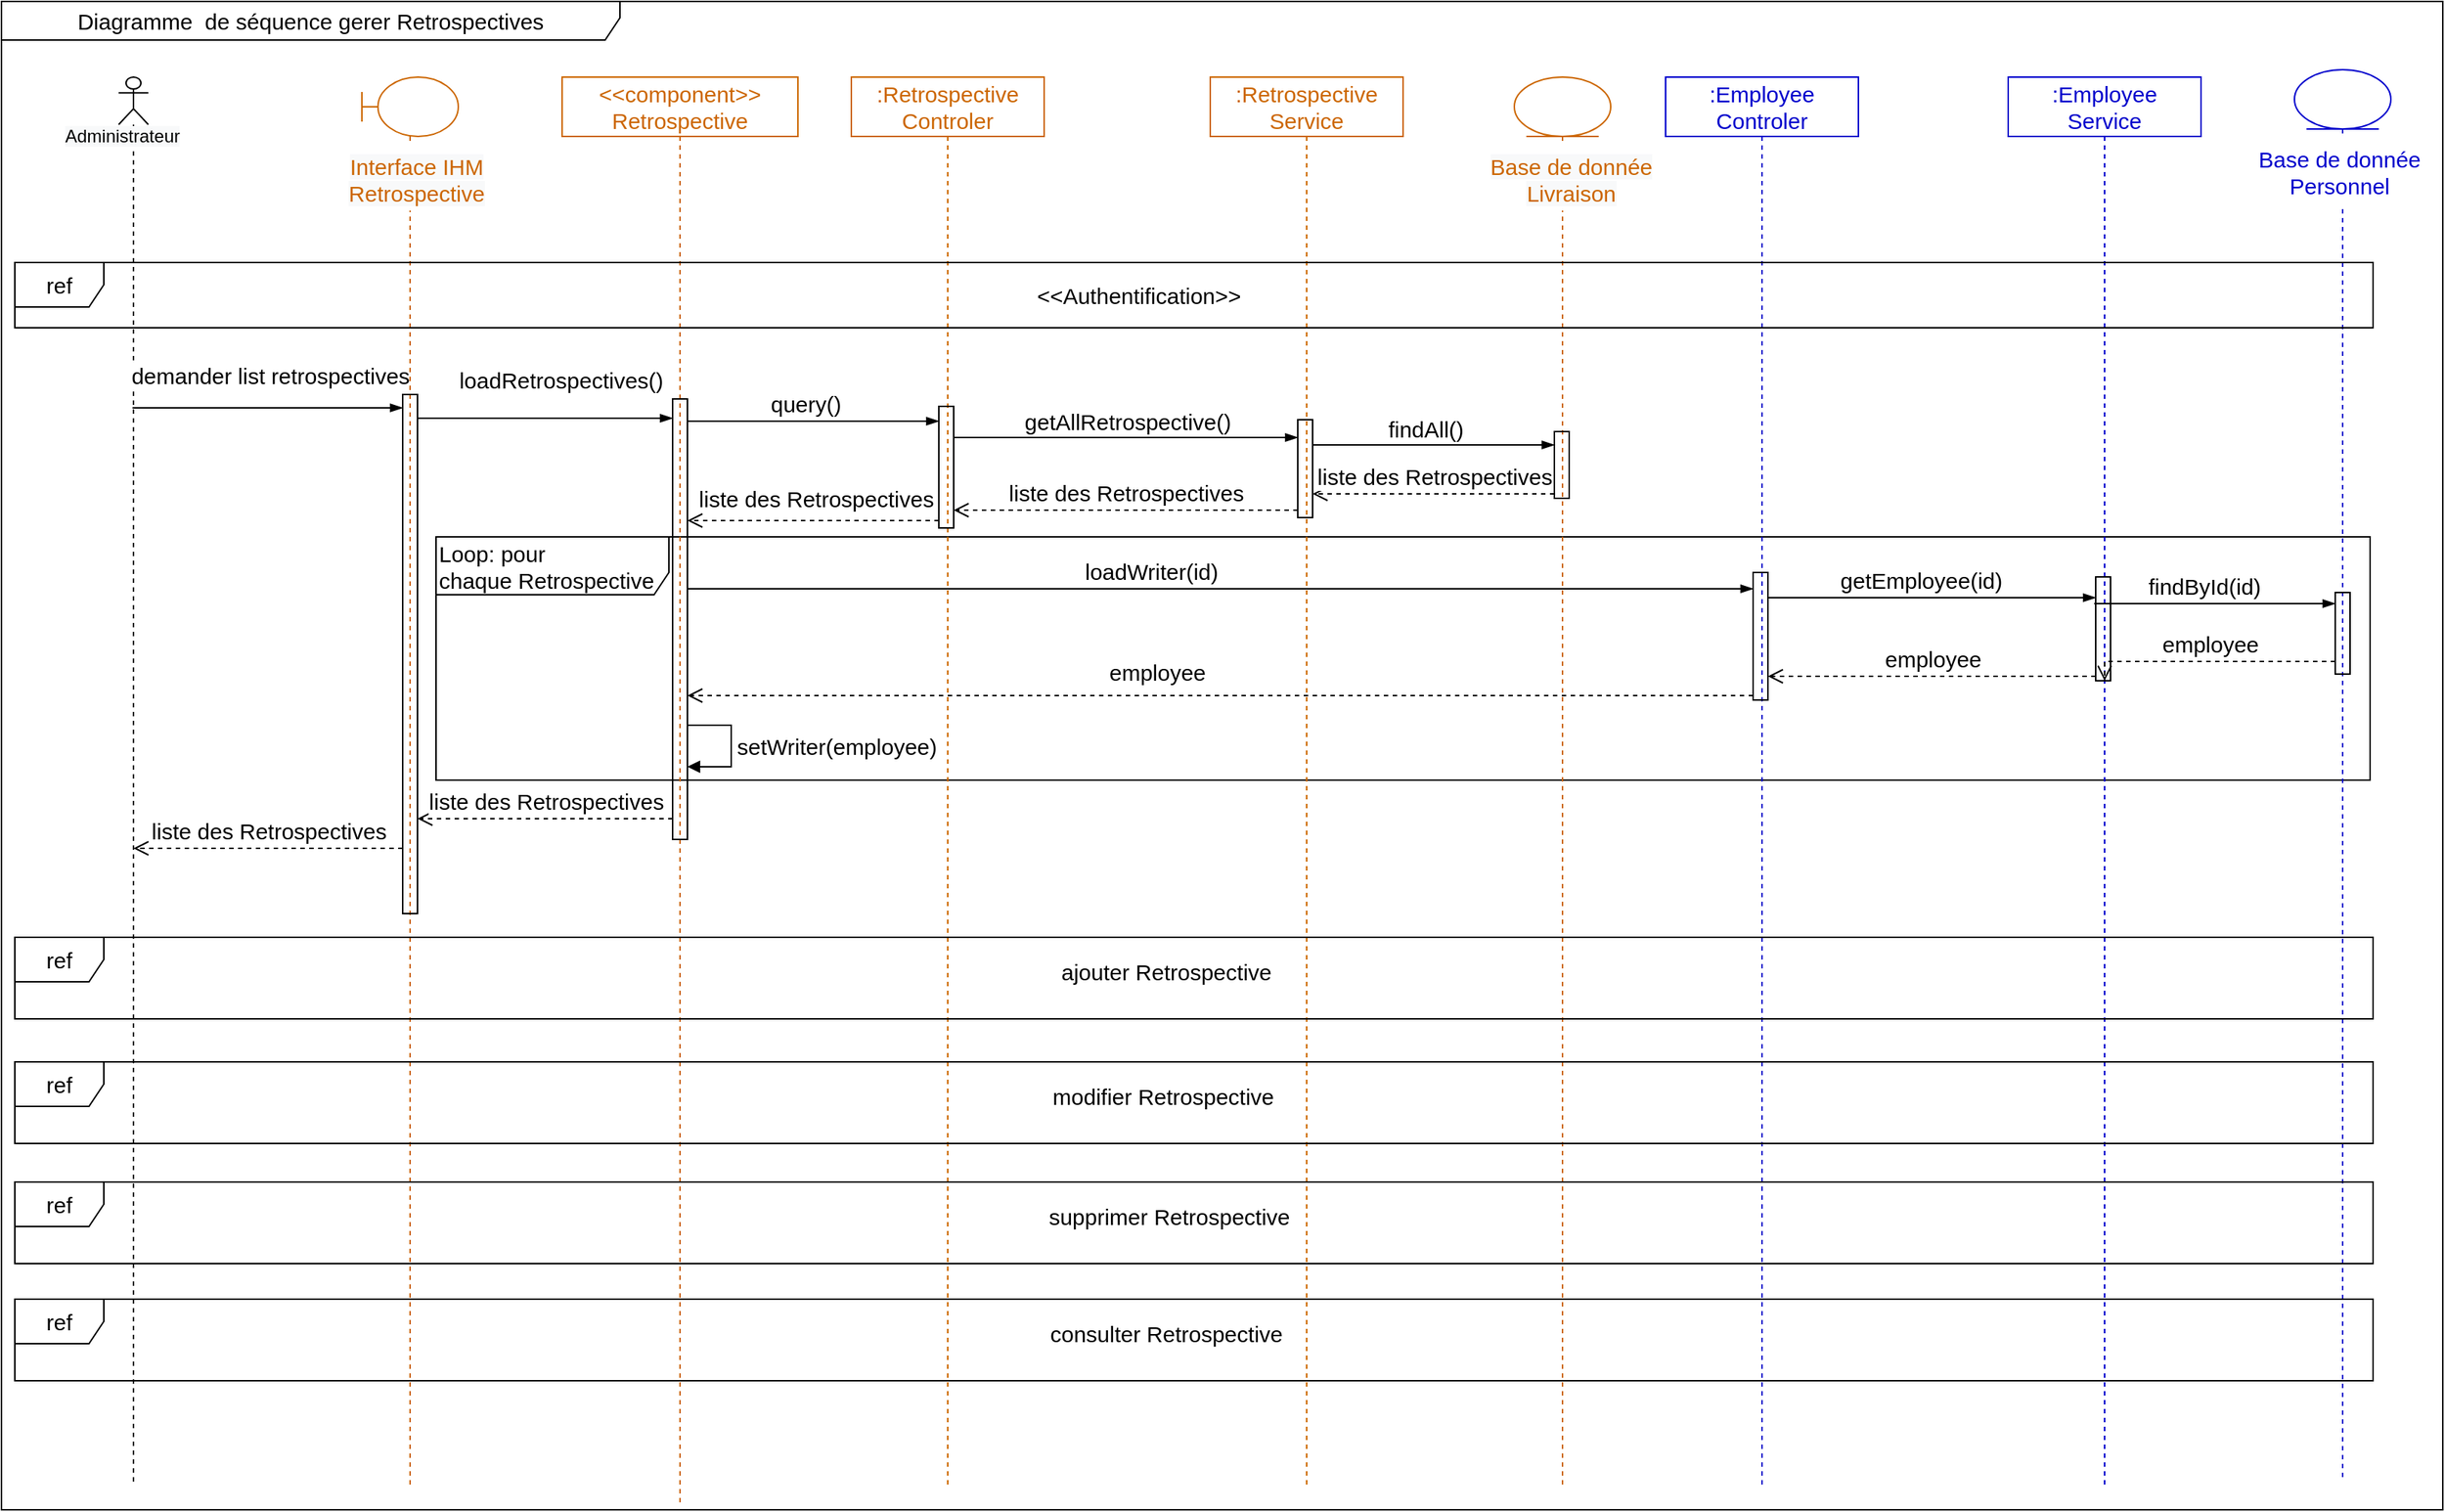 <mxfile version="20.2.5" type="github">
  <diagram id="VvyudCjk0OaHbRk3Dm0b" name="Page-1">
    <mxGraphModel dx="2044" dy="1048" grid="0" gridSize="10" guides="1" tooltips="1" connect="1" arrows="1" fold="1" page="1" pageScale="1" pageWidth="827" pageHeight="1169" math="0" shadow="0">
      <root>
        <mxCell id="0" />
        <mxCell id="1" parent="0" />
        <mxCell id="nF9e1iKVMJp6TbMQrtLM-103" value="Loop: pour &lt;br&gt;chaque&amp;nbsp;&lt;span style=&quot;background-color: initial; text-align: center;&quot;&gt;Retrospective&lt;/span&gt;" style="shape=umlFrame;whiteSpace=wrap;html=1;rounded=0;shadow=0;glass=0;sketch=0;fontSize=15;fillColor=none;width=157;height=39;align=left;" vertex="1" parent="1">
          <mxGeometry x="324" y="375" width="1304" height="164" as="geometry" />
        </mxCell>
        <mxCell id="nF9e1iKVMJp6TbMQrtLM-63" value=":Retrospective&lt;br&gt;Controler" style="shape=umlLifeline;perimeter=lifelinePerimeter;whiteSpace=wrap;html=1;container=1;collapsible=0;recursiveResize=0;outlineConnect=0;rounded=0;shadow=0;glass=0;sketch=0;fillColor=none;fontSize=15;fontColor=#CC6600;strokeColor=#CC6600;" vertex="1" parent="1">
          <mxGeometry x="604" y="65" width="130" height="950" as="geometry" />
        </mxCell>
        <mxCell id="nF9e1iKVMJp6TbMQrtLM-64" value="" style="html=1;points=[];perimeter=orthogonalPerimeter;rounded=0;shadow=0;glass=0;sketch=0;fontSize=15;fillColor=none;" vertex="1" parent="nF9e1iKVMJp6TbMQrtLM-63">
          <mxGeometry x="59" y="222" width="10" height="82" as="geometry" />
        </mxCell>
        <mxCell id="nF9e1iKVMJp6TbMQrtLM-65" value="" style="shape=umlLifeline;participant=umlActor;perimeter=lifelinePerimeter;whiteSpace=wrap;html=1;container=1;collapsible=0;recursiveResize=0;verticalAlign=top;spacingTop=36;outlineConnect=0;fillColor=none;size=32;sketch=0;shadow=0;rounded=0;glass=0;" vertex="1" parent="1">
          <mxGeometry x="110" y="65" width="20" height="950" as="geometry" />
        </mxCell>
        <mxCell id="nF9e1iKVMJp6TbMQrtLM-66" value="&lt;span style=&quot;color: rgb(0, 0, 0); font-family: Helvetica; font-size: 12px; font-style: normal; font-variant-ligatures: normal; font-variant-caps: normal; font-weight: 400; letter-spacing: normal; orphans: 2; text-align: center; text-indent: 0px; text-transform: none; widows: 2; word-spacing: 0px; -webkit-text-stroke-width: 0px; background-color: rgb(248, 249, 250); text-decoration-thickness: initial; text-decoration-style: initial; text-decoration-color: initial; float: none; display: inline !important;&quot;&gt;Administrateur&lt;/span&gt;" style="text;whiteSpace=wrap;html=1;" vertex="1" parent="1">
          <mxGeometry x="72" y="91" width="105" height="36" as="geometry" />
        </mxCell>
        <mxCell id="nF9e1iKVMJp6TbMQrtLM-67" value=":Retrospective&lt;br&gt;Service" style="shape=umlLifeline;perimeter=lifelinePerimeter;whiteSpace=wrap;html=1;container=1;collapsible=0;recursiveResize=0;outlineConnect=0;rounded=0;shadow=0;glass=0;sketch=0;fillColor=none;fontSize=15;fontColor=#CC6600;strokeColor=#CC6600;" vertex="1" parent="1">
          <mxGeometry x="846" y="65" width="130" height="950" as="geometry" />
        </mxCell>
        <mxCell id="nF9e1iKVMJp6TbMQrtLM-68" value="" style="html=1;points=[];perimeter=orthogonalPerimeter;rounded=0;shadow=0;glass=0;sketch=0;fontSize=15;fillColor=none;" vertex="1" parent="nF9e1iKVMJp6TbMQrtLM-67">
          <mxGeometry x="59" y="231" width="10" height="66" as="geometry" />
        </mxCell>
        <mxCell id="nF9e1iKVMJp6TbMQrtLM-69" value="" style="shape=umlLifeline;participant=umlEntity;perimeter=lifelinePerimeter;whiteSpace=wrap;html=1;container=1;collapsible=0;recursiveResize=0;verticalAlign=top;spacingTop=36;outlineConnect=0;rounded=0;shadow=0;glass=0;sketch=0;fontSize=15;fillColor=none;fontColor=#CC6600;strokeColor=#CC6600;" vertex="1" parent="1">
          <mxGeometry x="1051" y="65" width="65" height="950" as="geometry" />
        </mxCell>
        <mxCell id="nF9e1iKVMJp6TbMQrtLM-70" value="" style="html=1;points=[];perimeter=orthogonalPerimeter;rounded=0;shadow=0;glass=0;sketch=0;fontSize=15;fillColor=none;" vertex="1" parent="nF9e1iKVMJp6TbMQrtLM-69">
          <mxGeometry x="27" y="239" width="10" height="45" as="geometry" />
        </mxCell>
        <mxCell id="nF9e1iKVMJp6TbMQrtLM-71" value="&lt;span style=&quot;font-family: Helvetica; font-size: 15px; font-style: normal; font-variant-ligatures: normal; font-variant-caps: normal; font-weight: 400; letter-spacing: normal; orphans: 2; text-indent: 0px; text-transform: none; widows: 2; word-spacing: 0px; -webkit-text-stroke-width: 0px; background-color: rgb(248, 249, 250); text-decoration-thickness: initial; text-decoration-style: initial; text-decoration-color: initial; float: none; display: inline !important;&quot;&gt;Base de donnée&lt;br&gt;Livraison&lt;br&gt;&lt;/span&gt;" style="text;whiteSpace=wrap;html=1;fontSize=15;align=center;fillColor=default;fontColor=#CC6600;" vertex="1" parent="nF9e1iKVMJp6TbMQrtLM-69">
          <mxGeometry x="-21" y="45" width="119" height="45" as="geometry" />
        </mxCell>
        <mxCell id="nF9e1iKVMJp6TbMQrtLM-72" value="" style="shape=umlLifeline;participant=umlBoundary;perimeter=lifelinePerimeter;whiteSpace=wrap;html=1;container=1;collapsible=0;recursiveResize=0;verticalAlign=top;spacingTop=36;outlineConnect=0;rounded=0;shadow=0;glass=0;sketch=0;fontSize=15;fillColor=none;fontColor=#CC6600;strokeColor=#CC6600;" vertex="1" parent="1">
          <mxGeometry x="274" y="65" width="65" height="950" as="geometry" />
        </mxCell>
        <mxCell id="nF9e1iKVMJp6TbMQrtLM-73" value="&lt;span style=&quot;font-family: Helvetica; font-size: 15px; font-style: normal; font-variant-ligatures: normal; font-variant-caps: normal; font-weight: 400; letter-spacing: normal; orphans: 2; text-indent: 0px; text-transform: none; widows: 2; word-spacing: 0px; -webkit-text-stroke-width: 0px; background-color: rgb(248, 249, 250); text-decoration-thickness: initial; text-decoration-style: initial; text-decoration-color: initial; float: none; display: inline !important;&quot;&gt;Interface IHM&lt;/span&gt;&lt;br style=&quot;font-family: Helvetica; font-size: 15px; font-style: normal; font-variant-ligatures: normal; font-variant-caps: normal; font-weight: 400; letter-spacing: normal; orphans: 2; text-indent: 0px; text-transform: none; widows: 2; word-spacing: 0px; -webkit-text-stroke-width: 0px; background-color: rgb(248, 249, 250); text-decoration-thickness: initial; text-decoration-style: initial; text-decoration-color: initial;&quot;&gt;&lt;span style=&quot;font-family: Helvetica; font-size: 15px; font-style: normal; font-variant-ligatures: normal; font-variant-caps: normal; font-weight: 400; letter-spacing: normal; orphans: 2; text-indent: 0px; text-transform: none; widows: 2; word-spacing: 0px; -webkit-text-stroke-width: 0px; background-color: rgb(248, 249, 250); text-decoration-thickness: initial; text-decoration-style: initial; text-decoration-color: initial; float: none; display: inline !important;&quot;&gt;Retrospective&lt;/span&gt;" style="text;whiteSpace=wrap;html=1;fontSize=15;align=center;fillColor=default;fontColor=#CC6600;" vertex="1" parent="nF9e1iKVMJp6TbMQrtLM-72">
          <mxGeometry x="-24" y="45" width="122" height="45" as="geometry" />
        </mxCell>
        <mxCell id="nF9e1iKVMJp6TbMQrtLM-74" value="" style="html=1;points=[];perimeter=orthogonalPerimeter;rounded=0;shadow=0;glass=0;sketch=0;fontSize=15;fillColor=none;" vertex="1" parent="nF9e1iKVMJp6TbMQrtLM-72">
          <mxGeometry x="27.5" y="214" width="10" height="350" as="geometry" />
        </mxCell>
        <mxCell id="nF9e1iKVMJp6TbMQrtLM-75" value=":Employee&lt;br&gt;Controler" style="shape=umlLifeline;perimeter=lifelinePerimeter;whiteSpace=wrap;html=1;container=1;collapsible=0;recursiveResize=0;outlineConnect=0;rounded=0;shadow=0;glass=0;sketch=0;fillColor=none;fontSize=15;strokeColor=#0000CC;fontColor=#0000CC;" vertex="1" parent="1">
          <mxGeometry x="1153" y="65" width="130" height="950" as="geometry" />
        </mxCell>
        <mxCell id="nF9e1iKVMJp6TbMQrtLM-76" value="" style="html=1;points=[];perimeter=orthogonalPerimeter;rounded=0;shadow=0;glass=0;sketch=0;fontSize=15;fillColor=none;" vertex="1" parent="nF9e1iKVMJp6TbMQrtLM-75">
          <mxGeometry x="59" y="334" width="10" height="86" as="geometry" />
        </mxCell>
        <mxCell id="nF9e1iKVMJp6TbMQrtLM-77" value="" style="shape=umlLifeline;participant=umlEntity;perimeter=lifelinePerimeter;whiteSpace=wrap;html=1;container=1;collapsible=0;recursiveResize=0;verticalAlign=top;spacingTop=36;outlineConnect=0;rounded=0;shadow=0;glass=0;sketch=0;fontSize=15;fillColor=none;strokeColor=#0000CC;" vertex="1" parent="1">
          <mxGeometry x="1577" y="60" width="65" height="950" as="geometry" />
        </mxCell>
        <mxCell id="nF9e1iKVMJp6TbMQrtLM-78" value="Base de donnée&lt;br&gt;Personnel" style="text;whiteSpace=wrap;html=1;fontSize=15;align=center;fillColor=default;fontColor=#0000CC;" vertex="1" parent="nF9e1iKVMJp6TbMQrtLM-77">
          <mxGeometry x="-33" y="45" width="127" height="48" as="geometry" />
        </mxCell>
        <mxCell id="nF9e1iKVMJp6TbMQrtLM-79" value="" style="html=1;points=[];perimeter=orthogonalPerimeter;rounded=0;shadow=0;glass=0;sketch=0;fontSize=15;fillColor=none;" vertex="1" parent="nF9e1iKVMJp6TbMQrtLM-77">
          <mxGeometry x="27.5" y="352.5" width="10" height="55" as="geometry" />
        </mxCell>
        <mxCell id="nF9e1iKVMJp6TbMQrtLM-80" value=":Employee&lt;br&gt;Service" style="shape=umlLifeline;perimeter=lifelinePerimeter;whiteSpace=wrap;html=1;container=1;collapsible=0;recursiveResize=0;outlineConnect=0;rounded=0;shadow=0;glass=0;sketch=0;fillColor=none;fontSize=15;strokeColor=#0000CC;fontColor=#0000CC;" vertex="1" parent="1">
          <mxGeometry x="1384" y="65" width="130" height="950" as="geometry" />
        </mxCell>
        <mxCell id="nF9e1iKVMJp6TbMQrtLM-81" value="" style="html=1;points=[];perimeter=orthogonalPerimeter;rounded=0;shadow=0;glass=0;sketch=0;fontSize=15;fillColor=none;" vertex="1" parent="nF9e1iKVMJp6TbMQrtLM-80">
          <mxGeometry x="59" y="337" width="10" height="70" as="geometry" />
        </mxCell>
        <mxCell id="nF9e1iKVMJp6TbMQrtLM-82" value="" style="edgeStyle=elbowEdgeStyle;fontSize=12;html=1;endArrow=blockThin;endFill=1;rounded=0;" edge="1" parent="1" target="nF9e1iKVMJp6TbMQrtLM-74">
          <mxGeometry width="160" relative="1" as="geometry">
            <mxPoint x="119.324" y="288" as="sourcePoint" />
            <mxPoint x="258.5" y="288" as="targetPoint" />
            <Array as="points">
              <mxPoint x="190" y="288" />
              <mxPoint x="171" y="261" />
            </Array>
          </mxGeometry>
        </mxCell>
        <mxCell id="nF9e1iKVMJp6TbMQrtLM-83" value="demander list retrospectives" style="edgeLabel;html=1;align=center;verticalAlign=middle;resizable=0;points=[];fontSize=15;" vertex="1" connectable="0" parent="nF9e1iKVMJp6TbMQrtLM-82">
          <mxGeometry x="-0.395" relative="1" as="geometry">
            <mxPoint x="37" y="-22" as="offset" />
          </mxGeometry>
        </mxCell>
        <mxCell id="nF9e1iKVMJp6TbMQrtLM-84" value="" style="edgeStyle=elbowEdgeStyle;fontSize=12;html=1;endArrow=blockThin;endFill=1;rounded=0;" edge="1" parent="1" source="nF9e1iKVMJp6TbMQrtLM-105" target="nF9e1iKVMJp6TbMQrtLM-64">
          <mxGeometry width="160" relative="1" as="geometry">
            <mxPoint x="532" y="237" as="sourcePoint" />
            <mxPoint x="637" y="443" as="targetPoint" />
            <Array as="points">
              <mxPoint x="561" y="297" />
              <mxPoint x="444" y="291" />
              <mxPoint x="426" y="304" />
            </Array>
          </mxGeometry>
        </mxCell>
        <mxCell id="nF9e1iKVMJp6TbMQrtLM-85" value="query()" style="edgeLabel;html=1;align=center;verticalAlign=middle;resizable=0;points=[];fontSize=15;" vertex="1" connectable="0" parent="nF9e1iKVMJp6TbMQrtLM-84">
          <mxGeometry x="-0.219" y="3" relative="1" as="geometry">
            <mxPoint x="13" y="-9" as="offset" />
          </mxGeometry>
        </mxCell>
        <mxCell id="nF9e1iKVMJp6TbMQrtLM-86" value="" style="edgeStyle=elbowEdgeStyle;fontSize=12;html=1;endArrow=blockThin;endFill=1;rounded=0;" edge="1" parent="1" source="nF9e1iKVMJp6TbMQrtLM-64" target="nF9e1iKVMJp6TbMQrtLM-68">
          <mxGeometry width="160" relative="1" as="geometry">
            <mxPoint x="394" y="355" as="sourcePoint" />
            <mxPoint x="554" y="355" as="targetPoint" />
            <Array as="points">
              <mxPoint x="753" y="308" />
              <mxPoint x="602" y="293" />
              <mxPoint x="527" y="322" />
            </Array>
          </mxGeometry>
        </mxCell>
        <mxCell id="nF9e1iKVMJp6TbMQrtLM-87" value="getAllRetrospective()" style="edgeLabel;html=1;align=center;verticalAlign=middle;resizable=0;points=[];fontSize=15;" vertex="1" connectable="0" parent="nF9e1iKVMJp6TbMQrtLM-86">
          <mxGeometry x="0.124" relative="1" as="geometry">
            <mxPoint x="-14" y="-11" as="offset" />
          </mxGeometry>
        </mxCell>
        <mxCell id="nF9e1iKVMJp6TbMQrtLM-88" value="" style="edgeStyle=elbowEdgeStyle;fontSize=12;html=1;endArrow=blockThin;endFill=1;rounded=0;" edge="1" parent="1" source="nF9e1iKVMJp6TbMQrtLM-68" target="nF9e1iKVMJp6TbMQrtLM-70">
          <mxGeometry width="160" relative="1" as="geometry">
            <mxPoint x="474" y="355" as="sourcePoint" />
            <mxPoint x="634" y="355" as="targetPoint" />
            <Array as="points">
              <mxPoint x="927" y="313" />
              <mxPoint x="766" y="318" />
            </Array>
          </mxGeometry>
        </mxCell>
        <mxCell id="nF9e1iKVMJp6TbMQrtLM-89" value="findAll()" style="edgeLabel;html=1;align=center;verticalAlign=middle;resizable=0;points=[];fontSize=15;" vertex="1" connectable="0" parent="nF9e1iKVMJp6TbMQrtLM-88">
          <mxGeometry x="-0.356" y="2" relative="1" as="geometry">
            <mxPoint x="23" y="-9" as="offset" />
          </mxGeometry>
        </mxCell>
        <mxCell id="nF9e1iKVMJp6TbMQrtLM-90" value="liste des Retrospectives" style="html=1;verticalAlign=bottom;endArrow=open;dashed=1;endSize=8;rounded=0;fontSize=15;" edge="1" parent="1" source="nF9e1iKVMJp6TbMQrtLM-70" target="nF9e1iKVMJp6TbMQrtLM-68">
          <mxGeometry relative="1" as="geometry">
            <mxPoint x="806" y="342" as="sourcePoint" />
            <mxPoint x="668" y="342" as="targetPoint" />
            <Array as="points">
              <mxPoint x="948" y="346" />
            </Array>
          </mxGeometry>
        </mxCell>
        <mxCell id="nF9e1iKVMJp6TbMQrtLM-91" value="liste des Retrospectives" style="html=1;verticalAlign=bottom;endArrow=open;dashed=1;endSize=8;rounded=0;fontSize=15;" edge="1" parent="1" source="nF9e1iKVMJp6TbMQrtLM-68" target="nF9e1iKVMJp6TbMQrtLM-64">
          <mxGeometry relative="1" as="geometry">
            <mxPoint x="658" y="347" as="sourcePoint" />
            <mxPoint x="477" y="347" as="targetPoint" />
            <Array as="points">
              <mxPoint x="758" y="357" />
            </Array>
          </mxGeometry>
        </mxCell>
        <mxCell id="nF9e1iKVMJp6TbMQrtLM-92" value="liste des Retrospectives" style="html=1;verticalAlign=bottom;endArrow=open;dashed=1;endSize=8;rounded=0;fontSize=15;" edge="1" parent="1" source="nF9e1iKVMJp6TbMQrtLM-64" target="nF9e1iKVMJp6TbMQrtLM-105">
          <mxGeometry x="-0.019" y="-3" relative="1" as="geometry">
            <mxPoint x="479" y="359" as="sourcePoint" />
            <mxPoint x="298" y="359" as="targetPoint" />
            <Array as="points">
              <mxPoint x="512" y="364" />
            </Array>
            <mxPoint as="offset" />
          </mxGeometry>
        </mxCell>
        <mxCell id="nF9e1iKVMJp6TbMQrtLM-93" value="" style="edgeStyle=elbowEdgeStyle;fontSize=12;html=1;endArrow=blockThin;endFill=1;rounded=0;" edge="1" parent="1" source="nF9e1iKVMJp6TbMQrtLM-105" target="nF9e1iKVMJp6TbMQrtLM-76">
          <mxGeometry width="160" relative="1" as="geometry">
            <mxPoint x="312" y="410" as="sourcePoint" />
            <mxPoint x="985.5" y="410" as="targetPoint" />
            <Array as="points">
              <mxPoint x="873" y="410" />
            </Array>
          </mxGeometry>
        </mxCell>
        <mxCell id="nF9e1iKVMJp6TbMQrtLM-94" value="loadWriter(id)" style="edgeLabel;html=1;align=center;verticalAlign=middle;resizable=0;points=[];fontSize=15;" vertex="1" connectable="0" parent="nF9e1iKVMJp6TbMQrtLM-93">
          <mxGeometry x="-0.256" y="-3" relative="1" as="geometry">
            <mxPoint x="45" y="-15" as="offset" />
          </mxGeometry>
        </mxCell>
        <mxCell id="nF9e1iKVMJp6TbMQrtLM-95" value="" style="fontSize=12;html=1;endArrow=blockThin;endFill=1;rounded=0;" edge="1" parent="1" source="nF9e1iKVMJp6TbMQrtLM-76" target="nF9e1iKVMJp6TbMQrtLM-81">
          <mxGeometry width="160" relative="1" as="geometry">
            <mxPoint x="917" y="389" as="sourcePoint" />
            <mxPoint x="1077" y="389" as="targetPoint" />
            <Array as="points">
              <mxPoint x="1263" y="416" />
            </Array>
          </mxGeometry>
        </mxCell>
        <mxCell id="nF9e1iKVMJp6TbMQrtLM-96" value="getEmployee(id)" style="edgeLabel;html=1;align=center;verticalAlign=middle;resizable=0;points=[];fontSize=15;" vertex="1" connectable="0" parent="nF9e1iKVMJp6TbMQrtLM-95">
          <mxGeometry x="-0.254" y="1" relative="1" as="geometry">
            <mxPoint x="20" y="-11" as="offset" />
          </mxGeometry>
        </mxCell>
        <mxCell id="nF9e1iKVMJp6TbMQrtLM-97" value="" style="edgeStyle=elbowEdgeStyle;fontSize=12;html=1;endArrow=blockThin;endFill=1;rounded=0;" edge="1" parent="1" source="nF9e1iKVMJp6TbMQrtLM-81" target="nF9e1iKVMJp6TbMQrtLM-79">
          <mxGeometry width="160" relative="1" as="geometry">
            <mxPoint x="1065" y="396" as="sourcePoint" />
            <mxPoint x="1225" y="396" as="targetPoint" />
            <Array as="points">
              <mxPoint x="1442" y="420" />
              <mxPoint x="1334" y="409" />
            </Array>
          </mxGeometry>
        </mxCell>
        <mxCell id="nF9e1iKVMJp6TbMQrtLM-98" value="findById(id)" style="edgeLabel;html=1;align=center;verticalAlign=middle;resizable=0;points=[];fontSize=15;" vertex="1" connectable="0" parent="nF9e1iKVMJp6TbMQrtLM-97">
          <mxGeometry x="-0.269" y="1" relative="1" as="geometry">
            <mxPoint x="15" y="-11" as="offset" />
          </mxGeometry>
        </mxCell>
        <mxCell id="nF9e1iKVMJp6TbMQrtLM-99" value="employee" style="html=1;verticalAlign=bottom;endArrow=open;dashed=1;endSize=8;rounded=0;fontSize=15;" edge="1" parent="1" source="nF9e1iKVMJp6TbMQrtLM-79" target="nF9e1iKVMJp6TbMQrtLM-81">
          <mxGeometry relative="1" as="geometry">
            <mxPoint x="1511" y="460" as="sourcePoint" />
            <mxPoint x="1221" y="462" as="targetPoint" />
            <Array as="points">
              <mxPoint x="1449" y="459" />
            </Array>
          </mxGeometry>
        </mxCell>
        <mxCell id="nF9e1iKVMJp6TbMQrtLM-100" value="employee" style="html=1;verticalAlign=bottom;endArrow=open;dashed=1;endSize=8;rounded=0;fontSize=15;" edge="1" parent="1" source="nF9e1iKVMJp6TbMQrtLM-81" target="nF9e1iKVMJp6TbMQrtLM-76">
          <mxGeometry relative="1" as="geometry">
            <mxPoint x="1158" y="471" as="sourcePoint" />
            <mxPoint x="991" y="471" as="targetPoint" />
            <Array as="points">
              <mxPoint x="1237" y="469" />
            </Array>
          </mxGeometry>
        </mxCell>
        <mxCell id="nF9e1iKVMJp6TbMQrtLM-101" value="employee" style="html=1;verticalAlign=bottom;endArrow=open;dashed=1;endSize=8;rounded=0;fontSize=15;startArrow=none;" edge="1" parent="1" source="nF9e1iKVMJp6TbMQrtLM-76" target="nF9e1iKVMJp6TbMQrtLM-105">
          <mxGeometry x="0.121" y="-4" relative="1" as="geometry">
            <mxPoint x="981" y="481.0" as="sourcePoint" />
            <mxPoint x="312" y="396.509" as="targetPoint" />
            <Array as="points">
              <mxPoint x="964" y="482" />
            </Array>
            <mxPoint as="offset" />
          </mxGeometry>
        </mxCell>
        <mxCell id="nF9e1iKVMJp6TbMQrtLM-102" value="liste des Retrospectives" style="html=1;verticalAlign=bottom;endArrow=open;dashed=1;endSize=8;rounded=0;fontSize=15;" edge="1" parent="1" source="nF9e1iKVMJp6TbMQrtLM-74" target="nF9e1iKVMJp6TbMQrtLM-65">
          <mxGeometry relative="1" as="geometry">
            <mxPoint x="258.5" y="577" as="sourcePoint" />
            <mxPoint x="119.324" y="577" as="targetPoint" />
            <Array as="points">
              <mxPoint x="219" y="585" />
            </Array>
          </mxGeometry>
        </mxCell>
        <mxCell id="nF9e1iKVMJp6TbMQrtLM-104" value="&amp;lt;&amp;lt;component&amp;gt;&amp;gt;&lt;br&gt;Retrospective" style="shape=umlLifeline;perimeter=lifelinePerimeter;whiteSpace=wrap;html=1;container=1;collapsible=0;recursiveResize=0;outlineConnect=0;rounded=0;shadow=0;glass=0;sketch=0;fillColor=none;fontSize=15;fontColor=#CC6600;strokeColor=#CC6600;" vertex="1" parent="1">
          <mxGeometry x="409" y="65" width="159" height="961" as="geometry" />
        </mxCell>
        <mxCell id="nF9e1iKVMJp6TbMQrtLM-105" value="" style="html=1;points=[];perimeter=orthogonalPerimeter;fontSize=15;fillColor=none;rounded=0;shadow=0;glass=0;sketch=0;" vertex="1" parent="nF9e1iKVMJp6TbMQrtLM-104">
          <mxGeometry x="74.5" y="217" width="10" height="297" as="geometry" />
        </mxCell>
        <mxCell id="nF9e1iKVMJp6TbMQrtLM-106" value="setWriter(employee)" style="edgeStyle=orthogonalEdgeStyle;html=1;align=left;spacingLeft=2;endArrow=block;rounded=0;fontSize=15;" edge="1" parent="nF9e1iKVMJp6TbMQrtLM-104" source="nF9e1iKVMJp6TbMQrtLM-105" target="nF9e1iKVMJp6TbMQrtLM-105">
          <mxGeometry relative="1" as="geometry">
            <mxPoint x="-59" y="421" as="sourcePoint" />
            <Array as="points">
              <mxPoint x="114" y="437" />
              <mxPoint x="114" y="465" />
            </Array>
            <mxPoint x="-46" y="452" as="targetPoint" />
          </mxGeometry>
        </mxCell>
        <mxCell id="nF9e1iKVMJp6TbMQrtLM-107" value="" style="fontSize=12;html=1;endArrow=blockThin;endFill=1;rounded=0;" edge="1" parent="1" target="nF9e1iKVMJp6TbMQrtLM-105" source="nF9e1iKVMJp6TbMQrtLM-74">
          <mxGeometry width="160" relative="1" as="geometry">
            <mxPoint x="268.5" y="289" as="sourcePoint" />
            <mxPoint x="599" y="417" as="targetPoint" />
            <Array as="points">
              <mxPoint x="381" y="295" />
            </Array>
          </mxGeometry>
        </mxCell>
        <mxCell id="nF9e1iKVMJp6TbMQrtLM-108" value="loadRetrospectives()" style="edgeLabel;html=1;align=center;verticalAlign=middle;resizable=0;points=[];fontSize=15;" vertex="1" connectable="0" parent="nF9e1iKVMJp6TbMQrtLM-107">
          <mxGeometry x="-0.006" y="-3" relative="1" as="geometry">
            <mxPoint x="11" y="-29" as="offset" />
          </mxGeometry>
        </mxCell>
        <mxCell id="nF9e1iKVMJp6TbMQrtLM-109" value="" style="html=1;verticalAlign=bottom;endArrow=open;dashed=1;endSize=8;rounded=0;" edge="1" parent="1" source="nF9e1iKVMJp6TbMQrtLM-105" target="nF9e1iKVMJp6TbMQrtLM-74">
          <mxGeometry relative="1" as="geometry">
            <mxPoint x="518" y="479" as="sourcePoint" />
            <mxPoint x="268.5" y="565.0" as="targetPoint" />
            <Array as="points">
              <mxPoint x="373" y="565" />
            </Array>
          </mxGeometry>
        </mxCell>
        <mxCell id="nF9e1iKVMJp6TbMQrtLM-123" value="&lt;span style=&quot;font-size: 15px;&quot;&gt;liste des Retrospectives&lt;/span&gt;" style="edgeLabel;html=1;align=center;verticalAlign=middle;resizable=0;points=[];" vertex="1" connectable="0" parent="nF9e1iKVMJp6TbMQrtLM-109">
          <mxGeometry x="-0.223" y="3" relative="1" as="geometry">
            <mxPoint x="-19" y="-15" as="offset" />
          </mxGeometry>
        </mxCell>
        <mxCell id="nF9e1iKVMJp6TbMQrtLM-110" value="ref" style="shape=umlFrame;whiteSpace=wrap;html=1;labelBackgroundColor=none;fontSize=15;" vertex="1" parent="1">
          <mxGeometry x="40" y="190" width="1590" height="44" as="geometry" />
        </mxCell>
        <mxCell id="nF9e1iKVMJp6TbMQrtLM-111" value="&amp;lt;&amp;lt;Authentification&amp;gt;&amp;gt;" style="text;html=1;strokeColor=none;fillColor=none;align=center;verticalAlign=middle;whiteSpace=wrap;rounded=0;labelBackgroundColor=none;fontSize=15;fontColor=#000000;" vertex="1" parent="1">
          <mxGeometry x="722" y="197" width="152" height="30" as="geometry" />
        </mxCell>
        <mxCell id="nF9e1iKVMJp6TbMQrtLM-112" value="ref" style="shape=umlFrame;whiteSpace=wrap;html=1;labelBackgroundColor=none;fontSize=15;" vertex="1" parent="1">
          <mxGeometry x="40" y="645" width="1590" height="55" as="geometry" />
        </mxCell>
        <mxCell id="nF9e1iKVMJp6TbMQrtLM-113" value="ajouter &lt;span style=&quot;background-color: rgb(255, 255, 255);&quot;&gt;Retrospective&lt;/span&gt;" style="text;html=1;strokeColor=none;fillColor=none;align=center;verticalAlign=middle;whiteSpace=wrap;rounded=0;labelBackgroundColor=none;fontSize=15;fontColor=#000000;" vertex="1" parent="1">
          <mxGeometry x="675" y="653" width="283" height="30" as="geometry" />
        </mxCell>
        <mxCell id="nF9e1iKVMJp6TbMQrtLM-114" value="ref" style="shape=umlFrame;whiteSpace=wrap;html=1;labelBackgroundColor=none;fontSize=15;" vertex="1" parent="1">
          <mxGeometry x="40" y="729" width="1590" height="55" as="geometry" />
        </mxCell>
        <mxCell id="nF9e1iKVMJp6TbMQrtLM-115" value="modifier&amp;nbsp;&lt;span style=&quot;background-color: rgb(255, 255, 255);&quot;&gt;Retrospective&lt;/span&gt;&amp;nbsp;" style="text;html=1;strokeColor=none;fillColor=none;align=center;verticalAlign=middle;whiteSpace=wrap;rounded=0;labelBackgroundColor=none;fontSize=15;fontColor=#000000;" vertex="1" parent="1">
          <mxGeometry x="675" y="737" width="283" height="30" as="geometry" />
        </mxCell>
        <mxCell id="nF9e1iKVMJp6TbMQrtLM-116" value="ref" style="shape=umlFrame;whiteSpace=wrap;html=1;labelBackgroundColor=none;fontSize=15;" vertex="1" parent="1">
          <mxGeometry x="40" y="810" width="1590" height="55" as="geometry" />
        </mxCell>
        <mxCell id="nF9e1iKVMJp6TbMQrtLM-117" value="supprimer&amp;nbsp;&lt;span style=&quot;background-color: rgb(255, 255, 255);&quot;&gt;Retrospective&lt;/span&gt;" style="text;html=1;strokeColor=none;fillColor=none;align=center;verticalAlign=middle;whiteSpace=wrap;rounded=0;labelBackgroundColor=none;fontSize=15;fontColor=#000000;" vertex="1" parent="1">
          <mxGeometry x="676.5" y="818" width="283" height="30" as="geometry" />
        </mxCell>
        <mxCell id="nF9e1iKVMJp6TbMQrtLM-118" value="ref" style="shape=umlFrame;whiteSpace=wrap;html=1;labelBackgroundColor=none;fontSize=15;" vertex="1" parent="1">
          <mxGeometry x="40" y="889" width="1590" height="55" as="geometry" />
        </mxCell>
        <mxCell id="nF9e1iKVMJp6TbMQrtLM-119" value="consulter&amp;nbsp;&lt;span style=&quot;background-color: rgb(255, 255, 255);&quot;&gt;Retrospective&lt;/span&gt;" style="text;html=1;strokeColor=none;fillColor=none;align=center;verticalAlign=middle;whiteSpace=wrap;rounded=0;labelBackgroundColor=none;fontSize=15;fontColor=#000000;" vertex="1" parent="1">
          <mxGeometry x="675" y="897" width="283" height="30" as="geometry" />
        </mxCell>
        <mxCell id="nF9e1iKVMJp6TbMQrtLM-62" value="Diagramme&amp;nbsp; de séquence gerer &lt;span style=&quot;background-color: rgb(255, 255, 255);&quot;&gt;Retrospectives&lt;/span&gt;" style="shape=umlFrame;whiteSpace=wrap;html=1;rounded=0;shadow=0;glass=0;sketch=0;fontSize=15;fillColor=none;width=417;height=26;" vertex="1" parent="1">
          <mxGeometry x="31" y="14" width="1646" height="1017" as="geometry" />
        </mxCell>
      </root>
    </mxGraphModel>
  </diagram>
</mxfile>
